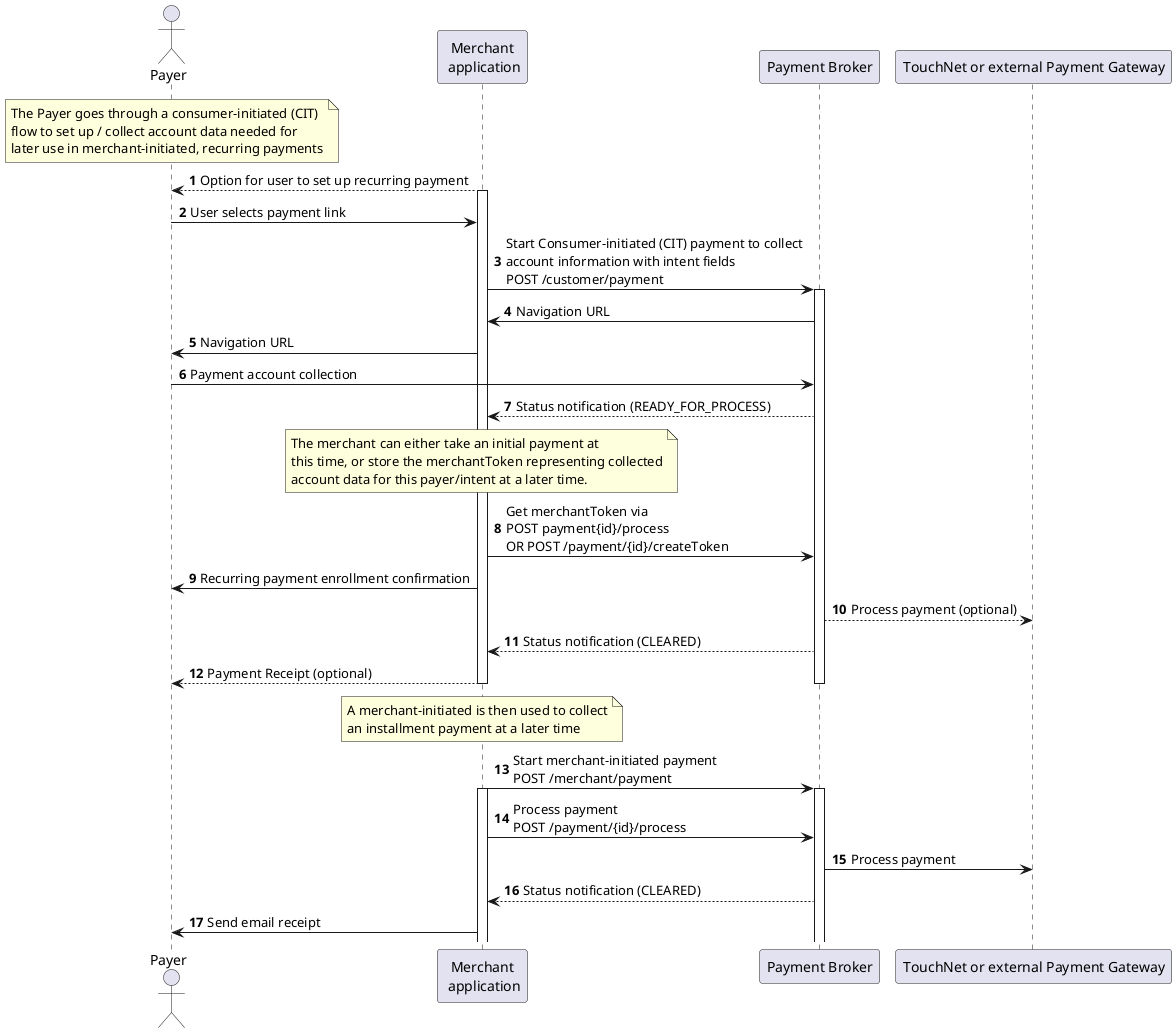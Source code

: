 @startuml
autonumber

' Declare the players on the screen
actor "Payer" as PAYER
participant "Merchant\n application" as  MBE
participant "Payment Broker" as PB
participant "TouchNet or external Payment Gateway" as TPG

' Start the diagram
note over PAYER
  The Payer goes through a consumer-initiated (CIT) 
  flow to set up / collect account data needed for  
  later use in merchant-initiated, recurring payments
end note

MBE --> PAYER: Option for user to set up recurring payment
activate MBE
PAYER -> MBE: User selects payment link
MBE -> PB: Start Consumer-initiated (CIT) payment to collect\naccount information with intent fields\nPOST /customer/payment
activate PB
PB -> MBE: Navigation URL
MBE -> PAYER: Navigation URL

PAYER -> PB: Payment account collection
PB --> MBE: Status notification (READY_FOR_PROCESS)
note over MBE
  The merchant can either take an initial payment at
  this time, or store the merchantToken representing collected
  account data for this payer/intent at a later time.
end note
MBE->PB: Get merchantToken via\nPOST payment{id}/process\nOR POST /payment/{id}/createToken
MBE->PAYER: Recurring payment enrollment confirmation
PB --> TPG: Process payment (optional)
PB-->MBE: Status notification (CLEARED)
MBE --> PAYER: Payment Receipt (optional)
deactivate MBE
deactivate PB

note over MBE
  A merchant-initiated is then used to collect
  an installment payment at a later time
end note

MBE->PB: Start merchant-initiated payment\nPOST /merchant/payment
activate MBE
activate PB
MBE->PB: Process payment\nPOST /payment/{id}/process
PB->TPG: Process payment
PB-->MBE:Status notification (CLEARED)
MBE->PAYER: Send email receipt

@enduml
